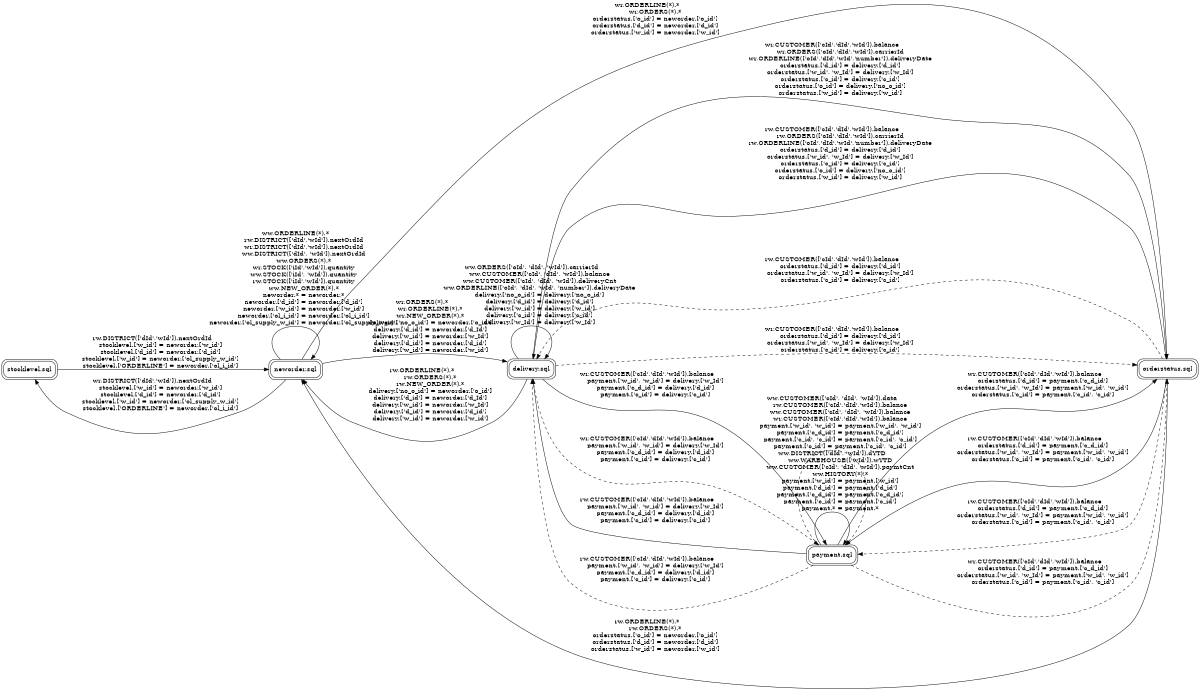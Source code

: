 digraph G{
	rankdir=LR
	size="8,5"
	nodesep=1.0
	node[shape=box style=rounded peripheries=2]
"stocklevel.sql"->"neworder.sql"[ label = "rw,DISTRICT(['dId','wId']).nextOrdId
	stocklevel.['w_id'] = neworder.['w_id']
	stocklevel.['d_id'] = neworder.['d_id']
	stocklevel.['w_id'] = neworder.['ol_supply_w_id']
	stocklevel.['ORDERLINE'] = neworder.['ol_i_id']", style = solid, color = black ]
"neworder.sql"->"stocklevel.sql"[ label = "wr,DISTRICT(['dId','wId']).nextOrdId
	stocklevel.['w_id'] = neworder.['w_id']
	stocklevel.['d_id'] = neworder.['d_id']
	stocklevel.['w_id'] = neworder.['ol_supply_w_id']
	stocklevel.['ORDERLINE'] = neworder.['ol_i_id']", style = solid, color = black ]
"orderstatus.sql"->"neworder.sql"[ label = "rw,ORDERLINE(*).*
	rw,ORDERS(*).*
	orderstatus.['o_id'] = neworder.['o_id']
	orderstatus.['d_id'] = neworder.['d_id']
	orderstatus.['w_id'] = neworder.['w_id']", style = solid, color = black ]
"neworder.sql"->"orderstatus.sql"[ label = "wr,ORDERLINE(*).*
	wr,ORDERS(*).*
	orderstatus.['o_id'] = neworder.['o_id']
	orderstatus.['d_id'] = neworder.['d_id']
	orderstatus.['w_id'] = neworder.['w_id']", style = solid, color = black ]
"orderstatus.sql"->"delivery.sql"[ label = "rw,CUSTOMER(['cId','dId','wId']).balance
	rw,ORDERS(['oId','dId','wId']).carrierId
	rw,ORDERLINE(['oId','dId','wId','number']).deliveryDate
	orderstatus.['d_id'] = delivery.['d_id']
	orderstatus.['w_id', 'w_Id'] = delivery.['w_Id']
	orderstatus.['c_id'] = delivery.['c_id']
	orderstatus.['o_id'] = delivery.['no_o_id']
	orderstatus.['w_id'] = delivery.['w_id']", style = solid, color = black ]
"delivery.sql"->"orderstatus.sql"[ label = "wr,CUSTOMER(['cId','dId','wId']).balance
	wr,ORDERS(['oId','dId','wId']).carrierId
	wr,ORDERLINE(['oId','dId','wId','number']).deliveryDate
	orderstatus.['d_id'] = delivery.['d_id']
	orderstatus.['w_id', 'w_Id'] = delivery.['w_Id']
	orderstatus.['c_id'] = delivery.['c_id']
	orderstatus.['o_id'] = delivery.['no_o_id']
	orderstatus.['w_id'] = delivery.['w_id']", style = solid, color = black ]
"payment.sql"->"orderstatus.sql"[ label = "wr,CUSTOMER(['cId','dId','wId']).balance
	orderstatus.['d_id'] = payment.['c_d_id']
	orderstatus.['w_id', 'w_Id'] = payment.['w_id', 'w_id']
	orderstatus.['c_id'] = payment.['c_id', 'c_id']", style = solid, color = black ]
"neworder.sql"->"neworder.sql"[ label = "ww,ORDERLINE(*).*
	rw,DISTRICT(['dId','wId']).nextOrdId
	wr,DISTRICT(['dId','wId']).nextOrdId
	ww,DISTRICT(['dId', 'wId']).nextOrdId
	ww,ORDERS(*).*
	wr,STOCK(['iId','wId']).quantity
	ww,STOCK(['iId', 'wId']).quantity
	rw,STOCK(['iId','wId']).quantity
	ww,NEW_ORDER(*).*
	neworder.* = neworder.*
	neworder.['d_id'] = neworder.['d_id']
	neworder.['w_id'] = neworder.['w_id']
	neworder.['ol_i_id'] = neworder.['ol_i_id']
	neworder.['ol_supply_w_id'] = neworder.['ol_supply_w_id']", style = solid, color = black ]
"neworder.sql"->"delivery.sql"[ label = "wr,ORDERS(*).*
	wr,ORDERLINE(*).*
	wr,NEW_ORDER(*).*
	delivery.['no_o_id'] = neworder.['o_id']
	delivery.['d_id'] = neworder.['d_Id']
	delivery.['w_id'] = neworder.['w_Id']
	delivery.['d_id'] = neworder.['d_id']
	delivery.['w_id'] = neworder.['w_id']", style = solid, color = black ]
"delivery.sql"->"neworder.sql"[ label = "rw,ORDERLINE(*).*
	rw,ORDERS(*).*
	rw,NEW_ORDER(*).*
	delivery.['no_o_id'] = neworder.['o_id']
	delivery.['d_id'] = neworder.['d_Id']
	delivery.['w_id'] = neworder.['w_Id']
	delivery.['d_id'] = neworder.['d_id']
	delivery.['w_id'] = neworder.['w_id']", style = solid, color = black ]
"delivery.sql"->"delivery.sql"[ label = "ww,ORDERS(['oId', 'dId', 'wId']).carrierId
	ww,CUSTOMER(['cId', 'dId', 'wId']).balance
	ww,CUSTOMER(['cId', 'dId', 'wId']).deliveryCnt
	ww,ORDERLINE(['oId', 'dId', 'wId', 'number']).deliveryDate
	delivery.['no_o_id'] = delivery.['no_o_id']
	delivery.['d_id'] = delivery.['d_id']
	delivery.['w_id'] = delivery.['w_id']
	delivery.['c_id'] = delivery.['c_id']
	delivery.['w_Id'] = delivery.['w_Id']", style = solid, color = black ]
"delivery.sql"->"payment.sql"[ label = "wr,CUSTOMER(['cId','dId','wId']).balance
	payment.['w_id', 'w_id'] = delivery.['w_Id']
	payment.['c_d_id'] = delivery.['d_id']
	payment.['c_id'] = delivery.['c_id']", style = solid, color = black ]
"payment.sql"->"payment.sql"[ label = "ww,DISTRICT(['dId', 'wId']).dYTD
	ww,WAREHOUSE(['wId']).wYTD
	ww,CUSTOMER(['cId', 'dId', 'wId']).paymtCnt
	ww,HISTORY(*).*
	payment.['w_id'] = payment.['w_id']
	payment.['d_id'] = payment.['d_id']
	payment.['c_d_id'] = payment.['c_d_id']
	payment.['c_id'] = payment.['c_id']
	payment.* = payment.*", style = solid, color = black ]
"orderstatus.sql"->"payment.sql"[ label = "rw,CUSTOMER(['cId','dId','wId']).balance
	orderstatus.['d_id'] = payment.['c_d_id']
	orderstatus.['w_id', 'w_Id'] = payment.['w_id', 'w_id']
	orderstatus.['c_id'] = payment.['c_id', 'c_id']", style = solid, color = black ]
"payment.sql"->"delivery.sql"[ label = "rw,CUSTOMER(['cId','dId','wId']).balance
	payment.['w_id', 'w_id'] = delivery.['w_Id']
	payment.['c_d_id'] = delivery.['d_id']
	payment.['c_id'] = delivery.['c_id']", style = solid, color = black ]
"orderstatus.sql"->"delivery.sql"[ label = "rw,CUSTOMER(['cId','dId','wId']).balance
	orderstatus.['d_id'] = delivery.['d_id']
	orderstatus.['w_id', 'w_Id'] = delivery.['w_Id']
	orderstatus.['c_id'] = delivery.['c_id']", style = dashed, color = black ]
"orderstatus.sql"->"payment.sql"[ label = "rw,CUSTOMER(['cId','dId','wId']).balance
	orderstatus.['d_id'] = payment.['c_d_id']
	orderstatus.['w_id', 'w_Id'] = payment.['w_id', 'w_id']
	orderstatus.['c_id'] = payment.['c_id', 'c_id']", style = dashed, color = black ]
"payment.sql"->"delivery.sql"[ label = "rw,CUSTOMER(['cId','dId','wId']).balance
	payment.['w_id', 'w_id'] = delivery.['w_Id']
	payment.['c_d_id'] = delivery.['d_id']
	payment.['c_id'] = delivery.['c_id']", style = dashed, color = black ]
"payment.sql"->"payment.sql"[ label = "ww,CUSTOMER(['cId', 'dId', 'wId']).data
	rw,CUSTOMER(['cId','dId','wId']).balance
	ww,CUSTOMER(['cId', 'dId', 'wId']).balance
	wr,CUSTOMER(['cId','dId','wId']).balance
	payment.['w_id', 'w_id'] = payment.['w_id', 'w_id']
	payment.['c_d_id'] = payment.['c_d_id']
	payment.['c_id', 'c_id'] = payment.['c_id', 'c_id']
	payment.['c_id'] = payment.['c_id', 'c_id']", style = dashed, color = black ]
"delivery.sql"->"orderstatus.sql"[ label = "wr,CUSTOMER(['cId','dId','wId']).balance
	orderstatus.['d_id'] = delivery.['d_id']
	orderstatus.['w_id', 'w_Id'] = delivery.['w_Id']
	orderstatus.['c_id'] = delivery.['c_id']", style = dashed, color = black ]
"payment.sql"->"orderstatus.sql"[ label = "wr,CUSTOMER(['cId','dId','wId']).balance
	orderstatus.['d_id'] = payment.['c_d_id']
	orderstatus.['w_id', 'w_Id'] = payment.['w_id', 'w_id']
	orderstatus.['c_id'] = payment.['c_id', 'c_id']", style = dashed, color = black ]
"delivery.sql"->"payment.sql"[ label = "wr,CUSTOMER(['cId','dId','wId']).balance
	payment.['w_id', 'w_id'] = delivery.['w_Id']
	payment.['c_d_id'] = delivery.['d_id']
	payment.['c_id'] = delivery.['c_id']", style = dashed, color = black ]
}